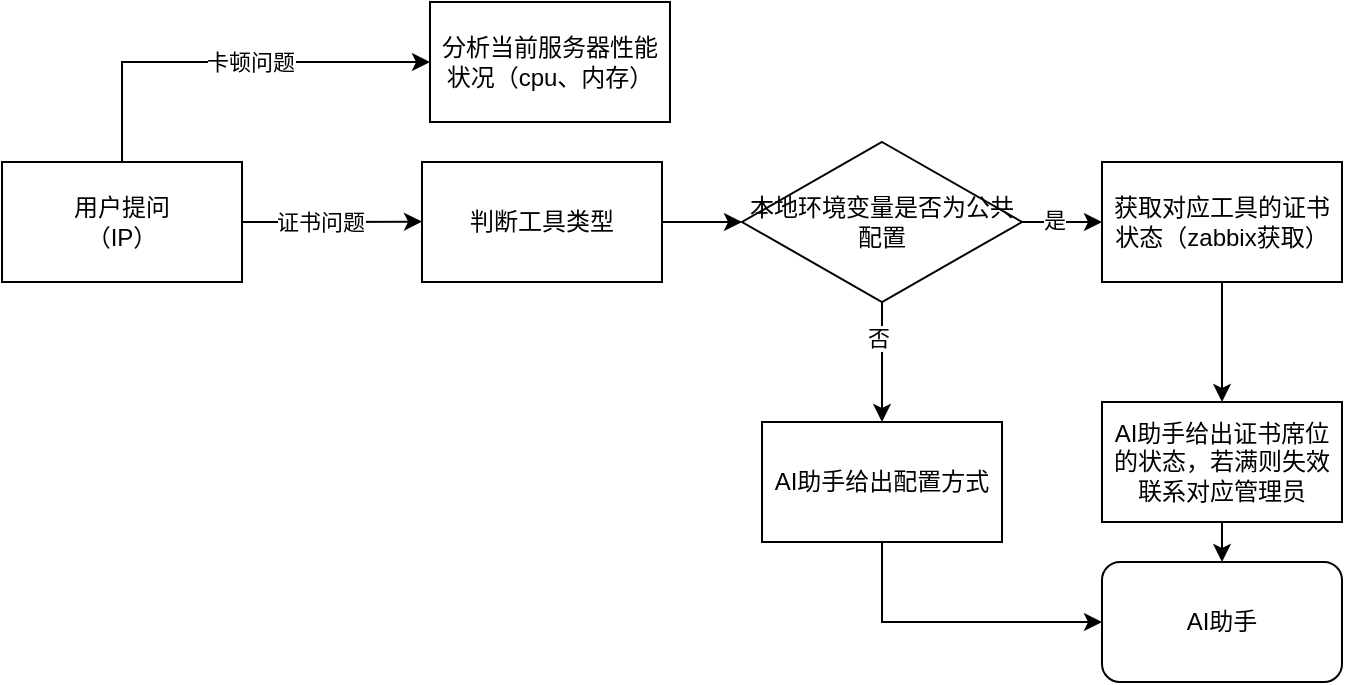 <mxfile version="26.2.14">
  <diagram name="第 1 页" id="_3apzQWNts1fiMa5BOEU">
    <mxGraphModel dx="727" dy="317" grid="1" gridSize="10" guides="1" tooltips="1" connect="1" arrows="1" fold="1" page="1" pageScale="1" pageWidth="827" pageHeight="1169" math="0" shadow="0">
      <root>
        <mxCell id="0" />
        <mxCell id="1" parent="0" />
        <mxCell id="du3ij_6MLwKsIhkfcnGm-9" style="edgeStyle=orthogonalEdgeStyle;rounded=0;orthogonalLoop=1;jettySize=auto;html=1;exitX=0.5;exitY=0;exitDx=0;exitDy=0;entryX=0;entryY=0.5;entryDx=0;entryDy=0;" edge="1" parent="1" source="du3ij_6MLwKsIhkfcnGm-1" target="du3ij_6MLwKsIhkfcnGm-5">
          <mxGeometry relative="1" as="geometry" />
        </mxCell>
        <mxCell id="du3ij_6MLwKsIhkfcnGm-10" value="卡顿问题" style="edgeLabel;html=1;align=center;verticalAlign=middle;resizable=0;points=[];" vertex="1" connectable="0" parent="du3ij_6MLwKsIhkfcnGm-9">
          <mxGeometry x="0.112" relative="1" as="geometry">
            <mxPoint as="offset" />
          </mxGeometry>
        </mxCell>
        <mxCell id="du3ij_6MLwKsIhkfcnGm-14" style="edgeStyle=orthogonalEdgeStyle;rounded=0;orthogonalLoop=1;jettySize=auto;html=1;exitX=1;exitY=0.5;exitDx=0;exitDy=0;" edge="1" parent="1" source="du3ij_6MLwKsIhkfcnGm-1">
          <mxGeometry relative="1" as="geometry">
            <mxPoint x="290" y="149.81" as="targetPoint" />
          </mxGeometry>
        </mxCell>
        <mxCell id="du3ij_6MLwKsIhkfcnGm-15" value="证书问题" style="edgeLabel;html=1;align=center;verticalAlign=middle;resizable=0;points=[];" vertex="1" connectable="0" parent="du3ij_6MLwKsIhkfcnGm-14">
          <mxGeometry x="-0.152" relative="1" as="geometry">
            <mxPoint as="offset" />
          </mxGeometry>
        </mxCell>
        <mxCell id="du3ij_6MLwKsIhkfcnGm-1" value="用户提问&lt;div&gt;（IP）&lt;/div&gt;" style="rounded=0;whiteSpace=wrap;html=1;" vertex="1" parent="1">
          <mxGeometry x="80" y="120" width="120" height="60" as="geometry" />
        </mxCell>
        <mxCell id="du3ij_6MLwKsIhkfcnGm-5" value="分析当前服务器性能状况（cpu、内存）" style="rounded=0;whiteSpace=wrap;html=1;" vertex="1" parent="1">
          <mxGeometry x="294" y="40" width="120" height="60" as="geometry" />
        </mxCell>
        <mxCell id="du3ij_6MLwKsIhkfcnGm-35" style="edgeStyle=orthogonalEdgeStyle;rounded=0;orthogonalLoop=1;jettySize=auto;html=1;exitX=1;exitY=0.5;exitDx=0;exitDy=0;entryX=0;entryY=0.5;entryDx=0;entryDy=0;" edge="1" parent="1" source="du3ij_6MLwKsIhkfcnGm-12" target="du3ij_6MLwKsIhkfcnGm-30">
          <mxGeometry relative="1" as="geometry" />
        </mxCell>
        <mxCell id="du3ij_6MLwKsIhkfcnGm-12" value="判断工具类型" style="rounded=0;whiteSpace=wrap;html=1;" vertex="1" parent="1">
          <mxGeometry x="290" y="120" width="120" height="60" as="geometry" />
        </mxCell>
        <mxCell id="du3ij_6MLwKsIhkfcnGm-24" style="edgeStyle=orthogonalEdgeStyle;rounded=0;orthogonalLoop=1;jettySize=auto;html=1;exitX=0.5;exitY=1;exitDx=0;exitDy=0;entryX=0.5;entryY=0;entryDx=0;entryDy=0;" edge="1" parent="1" source="du3ij_6MLwKsIhkfcnGm-30" target="du3ij_6MLwKsIhkfcnGm-22">
          <mxGeometry relative="1" as="geometry">
            <mxPoint x="540" y="170" as="sourcePoint" />
          </mxGeometry>
        </mxCell>
        <mxCell id="du3ij_6MLwKsIhkfcnGm-34" value="否" style="edgeLabel;html=1;align=center;verticalAlign=middle;resizable=0;points=[];" vertex="1" connectable="0" parent="du3ij_6MLwKsIhkfcnGm-24">
          <mxGeometry x="-0.405" y="-2" relative="1" as="geometry">
            <mxPoint as="offset" />
          </mxGeometry>
        </mxCell>
        <mxCell id="du3ij_6MLwKsIhkfcnGm-27" style="edgeStyle=orthogonalEdgeStyle;rounded=0;orthogonalLoop=1;jettySize=auto;html=1;exitX=0.5;exitY=1;exitDx=0;exitDy=0;entryX=0.5;entryY=0;entryDx=0;entryDy=0;" edge="1" parent="1" source="du3ij_6MLwKsIhkfcnGm-17" target="du3ij_6MLwKsIhkfcnGm-26">
          <mxGeometry relative="1" as="geometry" />
        </mxCell>
        <mxCell id="du3ij_6MLwKsIhkfcnGm-17" value="获取对应工具的证书状态（zabbix获取）" style="rounded=0;whiteSpace=wrap;html=1;" vertex="1" parent="1">
          <mxGeometry x="630" y="120" width="120" height="60" as="geometry" />
        </mxCell>
        <mxCell id="du3ij_6MLwKsIhkfcnGm-28" style="edgeStyle=orthogonalEdgeStyle;rounded=0;orthogonalLoop=1;jettySize=auto;html=1;exitX=0.5;exitY=1;exitDx=0;exitDy=0;entryX=0;entryY=0.5;entryDx=0;entryDy=0;" edge="1" parent="1" source="du3ij_6MLwKsIhkfcnGm-22" target="du3ij_6MLwKsIhkfcnGm-25">
          <mxGeometry relative="1" as="geometry" />
        </mxCell>
        <mxCell id="du3ij_6MLwKsIhkfcnGm-22" value="AI助手给出配置方式" style="rounded=0;whiteSpace=wrap;html=1;" vertex="1" parent="1">
          <mxGeometry x="460" y="250" width="120" height="60" as="geometry" />
        </mxCell>
        <mxCell id="du3ij_6MLwKsIhkfcnGm-25" value="AI助手" style="rounded=1;whiteSpace=wrap;html=1;" vertex="1" parent="1">
          <mxGeometry x="630" y="320" width="120" height="60" as="geometry" />
        </mxCell>
        <mxCell id="du3ij_6MLwKsIhkfcnGm-29" style="edgeStyle=orthogonalEdgeStyle;rounded=0;orthogonalLoop=1;jettySize=auto;html=1;exitX=0.5;exitY=1;exitDx=0;exitDy=0;entryX=0.5;entryY=0;entryDx=0;entryDy=0;" edge="1" parent="1" source="du3ij_6MLwKsIhkfcnGm-26" target="du3ij_6MLwKsIhkfcnGm-25">
          <mxGeometry relative="1" as="geometry" />
        </mxCell>
        <mxCell id="du3ij_6MLwKsIhkfcnGm-26" value="AI助手给出证书席位的状态，若满则失效联系对应管理员" style="rounded=0;whiteSpace=wrap;html=1;" vertex="1" parent="1">
          <mxGeometry x="630" y="240" width="120" height="60" as="geometry" />
        </mxCell>
        <mxCell id="du3ij_6MLwKsIhkfcnGm-32" style="edgeStyle=orthogonalEdgeStyle;rounded=0;orthogonalLoop=1;jettySize=auto;html=1;exitX=1;exitY=0.5;exitDx=0;exitDy=0;entryX=0;entryY=0.5;entryDx=0;entryDy=0;" edge="1" parent="1" source="du3ij_6MLwKsIhkfcnGm-30" target="du3ij_6MLwKsIhkfcnGm-17">
          <mxGeometry relative="1" as="geometry" />
        </mxCell>
        <mxCell id="du3ij_6MLwKsIhkfcnGm-33" value="是" style="edgeLabel;html=1;align=center;verticalAlign=middle;resizable=0;points=[];" vertex="1" connectable="0" parent="du3ij_6MLwKsIhkfcnGm-32">
          <mxGeometry x="-0.216" y="1" relative="1" as="geometry">
            <mxPoint as="offset" />
          </mxGeometry>
        </mxCell>
        <mxCell id="du3ij_6MLwKsIhkfcnGm-30" value="本地环境变量是否为公共配置" style="rhombus;whiteSpace=wrap;html=1;" vertex="1" parent="1">
          <mxGeometry x="450" y="110" width="140" height="80" as="geometry" />
        </mxCell>
      </root>
    </mxGraphModel>
  </diagram>
</mxfile>
